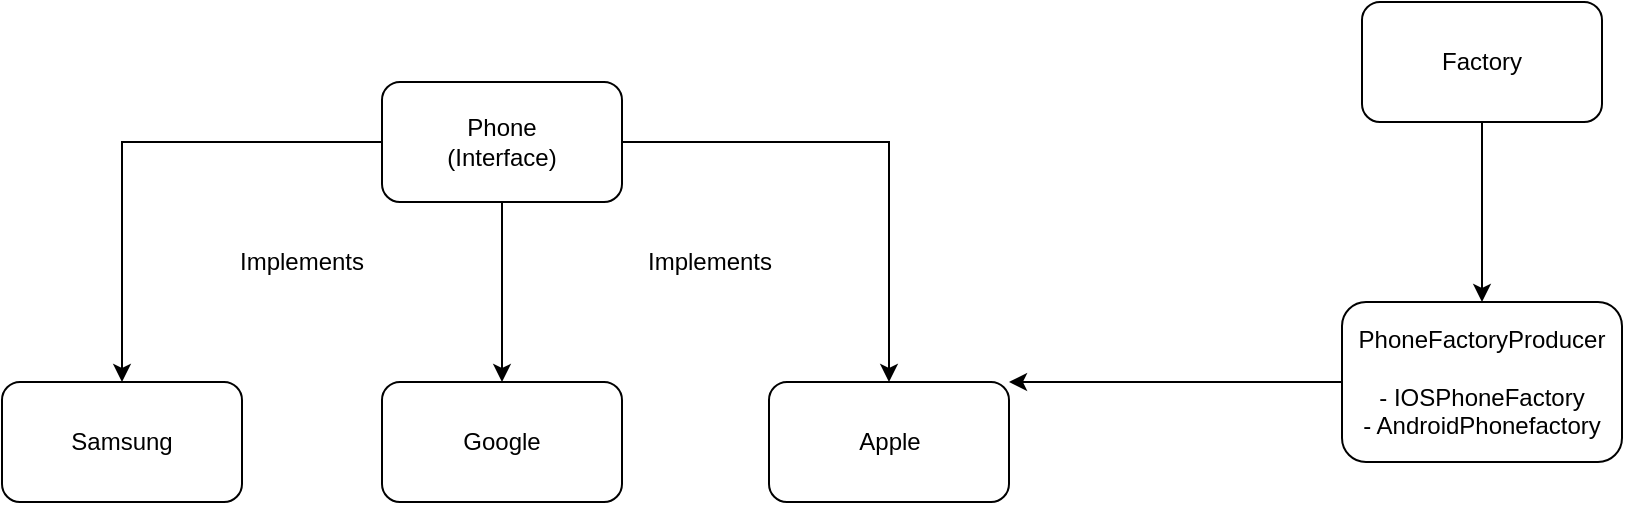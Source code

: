 <mxfile version="21.0.6" type="device"><diagram name="Page-1" id="SMTX48R1aFo-sH3W2SuO"><mxGraphModel dx="1707" dy="444" grid="1" gridSize="10" guides="1" tooltips="1" connect="1" arrows="1" fold="1" page="1" pageScale="1" pageWidth="827" pageHeight="1169" math="0" shadow="0"><root><mxCell id="0"/><mxCell id="1" parent="0"/><mxCell id="Vmk8hrZx4bL2uT9EA2wV-3" value="" style="edgeStyle=orthogonalEdgeStyle;rounded=0;orthogonalLoop=1;jettySize=auto;html=1;" edge="1" parent="1" source="Vmk8hrZx4bL2uT9EA2wV-1" target="Vmk8hrZx4bL2uT9EA2wV-2"><mxGeometry relative="1" as="geometry"/></mxCell><mxCell id="Vmk8hrZx4bL2uT9EA2wV-5" value="" style="edgeStyle=orthogonalEdgeStyle;rounded=0;orthogonalLoop=1;jettySize=auto;html=1;" edge="1" parent="1" source="Vmk8hrZx4bL2uT9EA2wV-1" target="Vmk8hrZx4bL2uT9EA2wV-4"><mxGeometry relative="1" as="geometry"/></mxCell><mxCell id="Vmk8hrZx4bL2uT9EA2wV-7" value="" style="edgeStyle=orthogonalEdgeStyle;rounded=0;orthogonalLoop=1;jettySize=auto;html=1;" edge="1" parent="1" source="Vmk8hrZx4bL2uT9EA2wV-1" target="Vmk8hrZx4bL2uT9EA2wV-6"><mxGeometry relative="1" as="geometry"/></mxCell><mxCell id="Vmk8hrZx4bL2uT9EA2wV-1" value="Phone&lt;br&gt;(Interface)" style="rounded=1;whiteSpace=wrap;html=1;" vertex="1" parent="1"><mxGeometry x="160" y="90" width="120" height="60" as="geometry"/></mxCell><mxCell id="Vmk8hrZx4bL2uT9EA2wV-2" value="Google" style="whiteSpace=wrap;html=1;rounded=1;" vertex="1" parent="1"><mxGeometry x="160" y="240" width="120" height="60" as="geometry"/></mxCell><mxCell id="Vmk8hrZx4bL2uT9EA2wV-4" value="Samsung" style="whiteSpace=wrap;html=1;rounded=1;" vertex="1" parent="1"><mxGeometry x="-30" y="240" width="120" height="60" as="geometry"/></mxCell><mxCell id="Vmk8hrZx4bL2uT9EA2wV-6" value="Apple" style="whiteSpace=wrap;html=1;rounded=1;" vertex="1" parent="1"><mxGeometry x="353.5" y="240" width="120" height="60" as="geometry"/></mxCell><mxCell id="Vmk8hrZx4bL2uT9EA2wV-10" value="" style="edgeStyle=orthogonalEdgeStyle;rounded=0;orthogonalLoop=1;jettySize=auto;html=1;" edge="1" parent="1" source="Vmk8hrZx4bL2uT9EA2wV-8" target="Vmk8hrZx4bL2uT9EA2wV-9"><mxGeometry relative="1" as="geometry"/></mxCell><mxCell id="Vmk8hrZx4bL2uT9EA2wV-8" value="Factory" style="rounded=1;whiteSpace=wrap;html=1;" vertex="1" parent="1"><mxGeometry x="650" y="50" width="120" height="60" as="geometry"/></mxCell><mxCell id="Vmk8hrZx4bL2uT9EA2wV-9" value="PhoneFactoryProducer&lt;br&gt;&lt;br&gt;- IOSPhoneFactory&lt;br&gt;- AndroidPhonefactory" style="whiteSpace=wrap;html=1;rounded=1;" vertex="1" parent="1"><mxGeometry x="640" y="200" width="140" height="80" as="geometry"/></mxCell><mxCell id="Vmk8hrZx4bL2uT9EA2wV-11" value="Implements" style="text;html=1;strokeColor=none;fillColor=none;align=center;verticalAlign=middle;whiteSpace=wrap;rounded=0;" vertex="1" parent="1"><mxGeometry x="90" y="165" width="60" height="30" as="geometry"/></mxCell><mxCell id="Vmk8hrZx4bL2uT9EA2wV-12" value="Implements" style="text;html=1;strokeColor=none;fillColor=none;align=center;verticalAlign=middle;whiteSpace=wrap;rounded=0;" vertex="1" parent="1"><mxGeometry x="294" y="165" width="60" height="30" as="geometry"/></mxCell><mxCell id="Vmk8hrZx4bL2uT9EA2wV-13" value="" style="endArrow=classic;html=1;rounded=0;exitX=0;exitY=0.5;exitDx=0;exitDy=0;entryX=1;entryY=0;entryDx=0;entryDy=0;" edge="1" parent="1" source="Vmk8hrZx4bL2uT9EA2wV-9" target="Vmk8hrZx4bL2uT9EA2wV-6"><mxGeometry width="50" height="50" relative="1" as="geometry"><mxPoint x="390" y="230" as="sourcePoint"/><mxPoint x="440" y="180" as="targetPoint"/></mxGeometry></mxCell></root></mxGraphModel></diagram></mxfile>